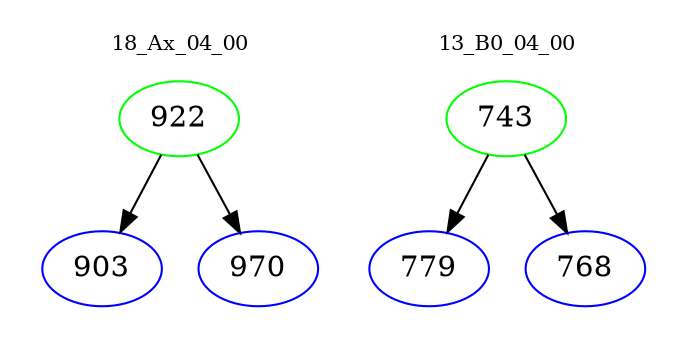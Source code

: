digraph{
subgraph cluster_0 {
color = white
label = "18_Ax_04_00";
fontsize=10;
T0_922 [label="922", color="green"]
T0_922 -> T0_903 [color="black"]
T0_903 [label="903", color="blue"]
T0_922 -> T0_970 [color="black"]
T0_970 [label="970", color="blue"]
}
subgraph cluster_1 {
color = white
label = "13_B0_04_00";
fontsize=10;
T1_743 [label="743", color="green"]
T1_743 -> T1_779 [color="black"]
T1_779 [label="779", color="blue"]
T1_743 -> T1_768 [color="black"]
T1_768 [label="768", color="blue"]
}
}
